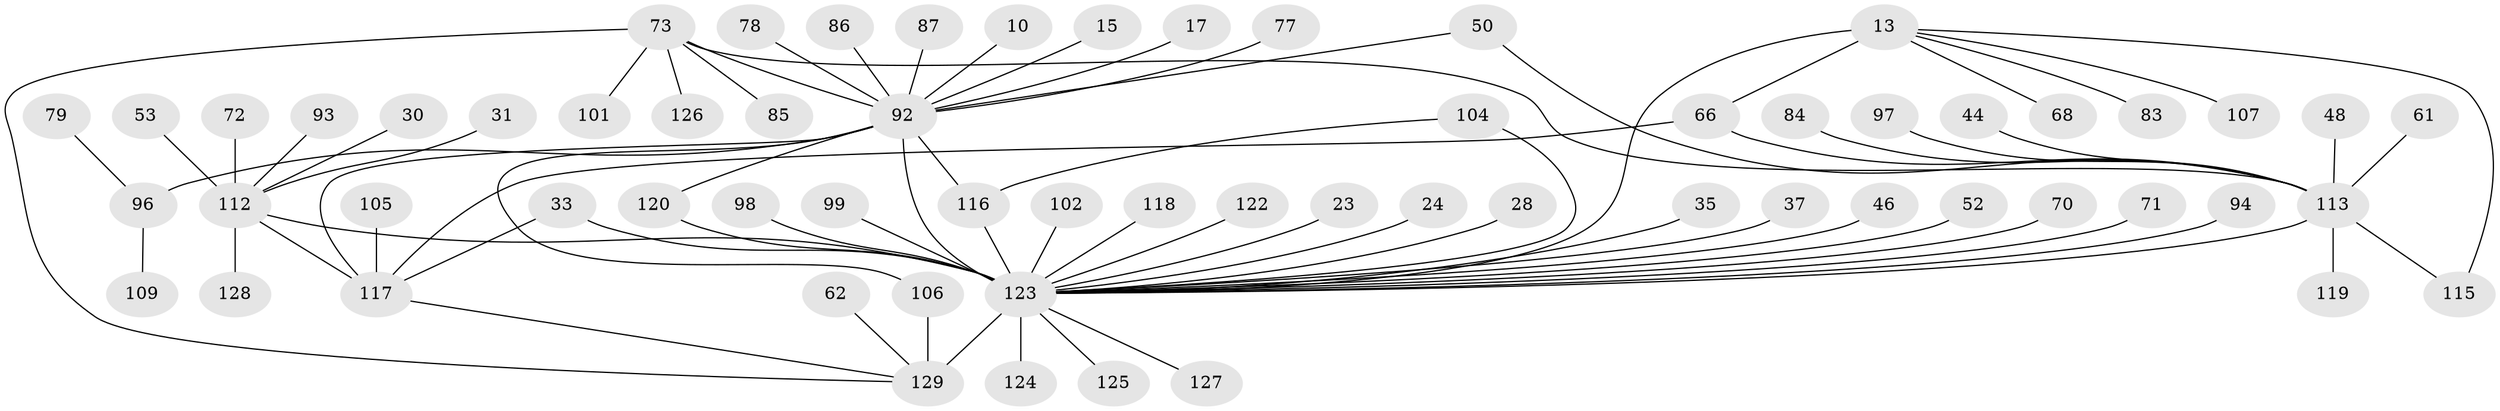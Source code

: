 // original degree distribution, {15: 0.015503875968992248, 6: 0.031007751937984496, 32: 0.007751937984496124, 7: 0.023255813953488372, 4: 0.05426356589147287, 1: 0.4263565891472868, 8: 0.007751937984496124, 3: 0.13953488372093023, 2: 0.24806201550387597, 5: 0.031007751937984496, 10: 0.015503875968992248}
// Generated by graph-tools (version 1.1) at 2025/51/03/04/25 21:51:47]
// undirected, 64 vertices, 76 edges
graph export_dot {
graph [start="1"]
  node [color=gray90,style=filled];
  10;
  13 [super="+11"];
  15;
  17;
  23;
  24;
  28;
  30;
  31;
  33;
  35;
  37;
  44;
  46;
  48;
  50 [super="+19"];
  52;
  53;
  61;
  62 [super="+58"];
  66 [super="+36+54"];
  68;
  70;
  71;
  72;
  73 [super="+41"];
  77;
  78;
  79;
  83;
  84;
  85;
  86;
  87;
  92 [super="+49"];
  93;
  94 [super="+80"];
  96 [super="+74"];
  97 [super="+56"];
  98;
  99;
  101;
  102;
  104 [super="+20+63"];
  105;
  106 [super="+88"];
  107;
  109;
  112 [super="+40+108+39"];
  113 [super="+82+55+69"];
  115;
  116 [super="+65+75"];
  117 [super="+103+57"];
  118;
  119;
  120 [super="+100"];
  122;
  123 [super="+8+26+121+90+114"];
  124;
  125;
  126;
  127;
  128 [super="+64"];
  129 [super="+110+76+91"];
  10 -- 92;
  13 -- 68;
  13 -- 83;
  13 -- 115;
  13 -- 107;
  13 -- 66;
  13 -- 123 [weight=3];
  15 -- 92;
  17 -- 92;
  23 -- 123;
  24 -- 123;
  28 -- 123;
  30 -- 112;
  31 -- 112;
  33 -- 117;
  33 -- 123;
  35 -- 123;
  37 -- 123;
  44 -- 113;
  46 -- 123;
  48 -- 113;
  50 -- 113;
  50 -- 92;
  52 -- 123;
  53 -- 112;
  61 -- 113;
  62 -- 129;
  66 -- 113;
  66 -- 117;
  70 -- 123;
  71 -- 123;
  72 -- 112;
  73 -- 126;
  73 -- 101;
  73 -- 85;
  73 -- 129;
  73 -- 113;
  73 -- 92 [weight=2];
  77 -- 92;
  78 -- 92;
  79 -- 96;
  84 -- 113;
  86 -- 92;
  87 -- 92;
  92 -- 123 [weight=12];
  92 -- 96 [weight=3];
  92 -- 106;
  92 -- 116 [weight=4];
  92 -- 117 [weight=2];
  92 -- 120;
  93 -- 112;
  94 -- 123;
  96 -- 109;
  97 -- 113;
  98 -- 123;
  99 -- 123;
  102 -- 123;
  104 -- 116;
  104 -- 123 [weight=2];
  105 -- 117;
  106 -- 129;
  112 -- 128;
  112 -- 117;
  112 -- 123 [weight=4];
  113 -- 123 [weight=6];
  113 -- 115;
  113 -- 119;
  116 -- 123;
  117 -- 129;
  118 -- 123;
  120 -- 123;
  122 -- 123;
  123 -- 124;
  123 -- 129 [weight=6];
  123 -- 125;
  123 -- 127;
}
